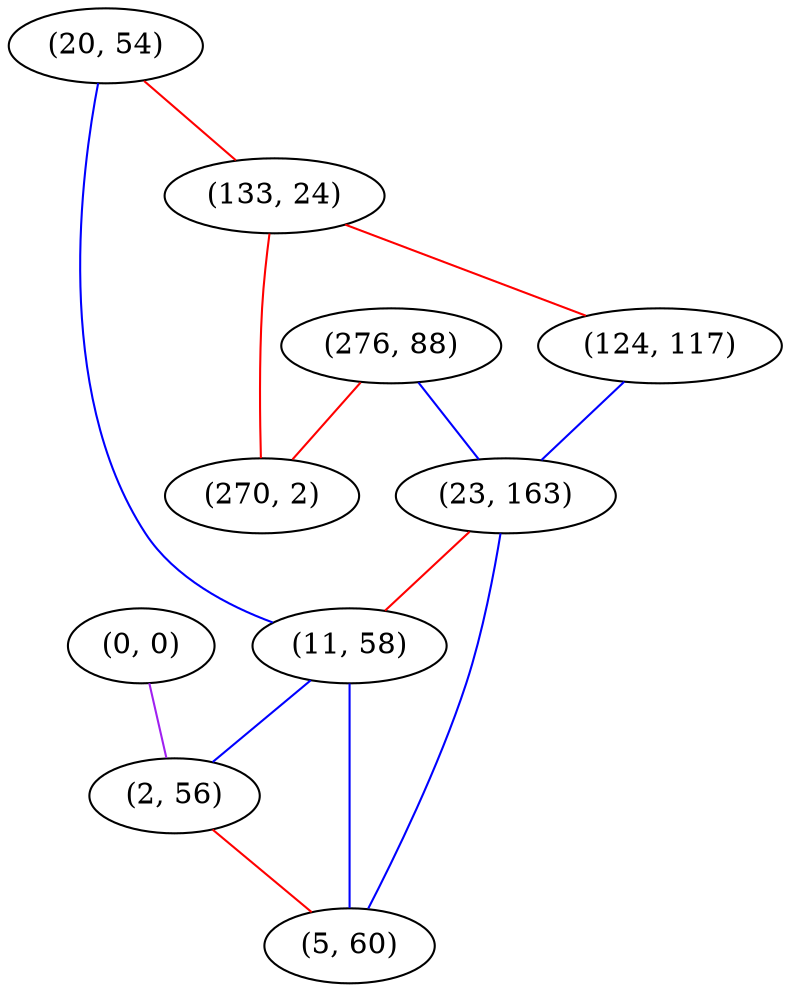 graph "" {
"(0, 0)";
"(20, 54)";
"(276, 88)";
"(133, 24)";
"(124, 117)";
"(23, 163)";
"(11, 58)";
"(2, 56)";
"(5, 60)";
"(270, 2)";
"(0, 0)" -- "(2, 56)"  [color=purple, key=0, weight=4];
"(20, 54)" -- "(11, 58)"  [color=blue, key=0, weight=3];
"(20, 54)" -- "(133, 24)"  [color=red, key=0, weight=1];
"(276, 88)" -- "(23, 163)"  [color=blue, key=0, weight=3];
"(276, 88)" -- "(270, 2)"  [color=red, key=0, weight=1];
"(133, 24)" -- "(124, 117)"  [color=red, key=0, weight=1];
"(133, 24)" -- "(270, 2)"  [color=red, key=0, weight=1];
"(124, 117)" -- "(23, 163)"  [color=blue, key=0, weight=3];
"(23, 163)" -- "(11, 58)"  [color=red, key=0, weight=1];
"(23, 163)" -- "(5, 60)"  [color=blue, key=0, weight=3];
"(11, 58)" -- "(5, 60)"  [color=blue, key=0, weight=3];
"(11, 58)" -- "(2, 56)"  [color=blue, key=0, weight=3];
"(2, 56)" -- "(5, 60)"  [color=red, key=0, weight=1];
}
